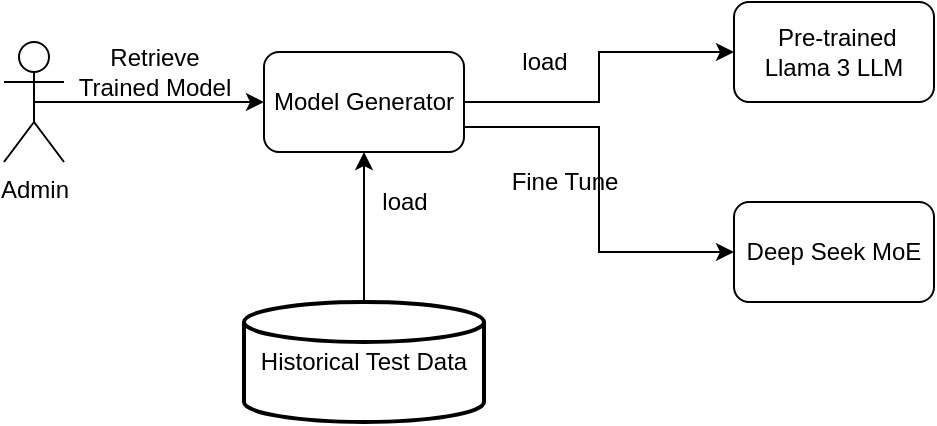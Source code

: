 <mxfile version="15.7.3" type="device"><diagram id="W9lELx2N0amnvzXy_R5p" name="fine-tunning LLM"><mxGraphModel dx="888" dy="531" grid="1" gridSize="10" guides="1" tooltips="1" connect="1" arrows="1" fold="1" page="1" pageScale="1" pageWidth="850" pageHeight="1100" math="0" shadow="0"><root><mxCell id="0"/><mxCell id="1" parent="0"/><mxCell id="ME3JeOBvzyLnXbjUg_kj-3" value="&amp;nbsp;Pre-trained Llama 3 LLM" style="rounded=1;whiteSpace=wrap;html=1;" parent="1" vertex="1"><mxGeometry x="385" y="20" width="100" height="50" as="geometry"/></mxCell><mxCell id="ME3JeOBvzyLnXbjUg_kj-21" style="edgeStyle=orthogonalEdgeStyle;rounded=0;orthogonalLoop=1;jettySize=auto;html=1;exitX=0.5;exitY=0;exitDx=0;exitDy=0;exitPerimeter=0;entryX=0.5;entryY=1;entryDx=0;entryDy=0;" parent="1" source="ME3JeOBvzyLnXbjUg_kj-5" target="ME3JeOBvzyLnXbjUg_kj-16" edge="1"><mxGeometry relative="1" as="geometry"/></mxCell><mxCell id="ME3JeOBvzyLnXbjUg_kj-5" value="Historical Test Data" style="strokeWidth=2;html=1;shape=mxgraph.flowchart.database;whiteSpace=wrap;" parent="1" vertex="1"><mxGeometry x="140" y="170" width="120" height="60" as="geometry"/></mxCell><mxCell id="ME3JeOBvzyLnXbjUg_kj-15" style="edgeStyle=orthogonalEdgeStyle;rounded=0;orthogonalLoop=1;jettySize=auto;html=1;exitX=0.5;exitY=0.5;exitDx=0;exitDy=0;exitPerimeter=0;" parent="1" source="ME3JeOBvzyLnXbjUg_kj-6" edge="1"><mxGeometry relative="1" as="geometry"><mxPoint x="150" y="70" as="targetPoint"/></mxGeometry></mxCell><mxCell id="ME3JeOBvzyLnXbjUg_kj-6" value="Admin" style="shape=umlActor;verticalLabelPosition=bottom;verticalAlign=top;html=1;outlineConnect=0;" parent="1" vertex="1"><mxGeometry x="20" y="40" width="30" height="60" as="geometry"/></mxCell><mxCell id="ME3JeOBvzyLnXbjUg_kj-8" value="Retrieve &lt;br&gt;Trained Model" style="text;html=1;align=center;verticalAlign=middle;resizable=0;points=[];autosize=1;strokeColor=none;fillColor=none;" parent="1" vertex="1"><mxGeometry x="50" y="40" width="90" height="30" as="geometry"/></mxCell><mxCell id="ME3JeOBvzyLnXbjUg_kj-18" style="edgeStyle=orthogonalEdgeStyle;rounded=0;orthogonalLoop=1;jettySize=auto;html=1;exitX=1;exitY=0.5;exitDx=0;exitDy=0;entryX=0;entryY=0.5;entryDx=0;entryDy=0;" parent="1" source="ME3JeOBvzyLnXbjUg_kj-16" target="ME3JeOBvzyLnXbjUg_kj-3" edge="1"><mxGeometry relative="1" as="geometry"/></mxCell><mxCell id="ME3JeOBvzyLnXbjUg_kj-23" style="edgeStyle=orthogonalEdgeStyle;rounded=0;orthogonalLoop=1;jettySize=auto;html=1;exitX=1;exitY=0.75;exitDx=0;exitDy=0;entryX=0;entryY=0.5;entryDx=0;entryDy=0;" parent="1" source="ME3JeOBvzyLnXbjUg_kj-16" target="ME3JeOBvzyLnXbjUg_kj-20" edge="1"><mxGeometry relative="1" as="geometry"/></mxCell><mxCell id="ME3JeOBvzyLnXbjUg_kj-16" value="Model Generator" style="rounded=1;whiteSpace=wrap;html=1;" parent="1" vertex="1"><mxGeometry x="150" y="45" width="100" height="50" as="geometry"/></mxCell><mxCell id="ME3JeOBvzyLnXbjUg_kj-19" value="load" style="text;html=1;align=center;verticalAlign=middle;resizable=0;points=[];autosize=1;strokeColor=none;fillColor=none;" parent="1" vertex="1"><mxGeometry x="270" y="40" width="40" height="20" as="geometry"/></mxCell><mxCell id="ME3JeOBvzyLnXbjUg_kj-20" value="Deep Seek MoE" style="rounded=1;whiteSpace=wrap;html=1;" parent="1" vertex="1"><mxGeometry x="385" y="120" width="100" height="50" as="geometry"/></mxCell><mxCell id="ME3JeOBvzyLnXbjUg_kj-22" value="load" style="text;html=1;align=center;verticalAlign=middle;resizable=0;points=[];autosize=1;strokeColor=none;fillColor=none;" parent="1" vertex="1"><mxGeometry x="200" y="110" width="40" height="20" as="geometry"/></mxCell><mxCell id="ME3JeOBvzyLnXbjUg_kj-24" value="Fine Tune" style="text;html=1;align=center;verticalAlign=middle;resizable=0;points=[];autosize=1;strokeColor=none;fillColor=none;" parent="1" vertex="1"><mxGeometry x="265" y="100" width="70" height="20" as="geometry"/></mxCell></root></mxGraphModel></diagram></mxfile>